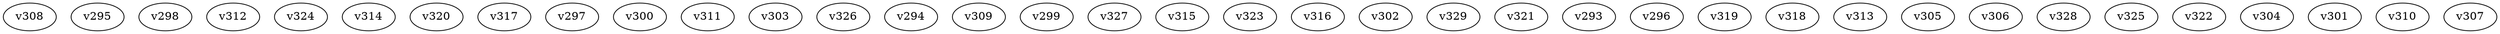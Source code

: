 graph InterferenceGraph {
    "v308";
    "v295";
    "v298";
    "v312";
    "v324";
    "v314";
    "v320";
    "v317";
    "v297";
    "v300";
    "v311";
    "v303";
    "v326";
    "v294";
    "v309";
    "v299";
    "v327";
    "v315";
    "v323";
    "v316";
    "v302";
    "v329";
    "v321";
    "v293";
    "v296";
    "v319";
    "v318";
    "v313";
    "v305";
    "v306";
    "v328";
    "v325";
    "v322";
    "v304";
    "v301";
    "v310";
    "v307";
}

